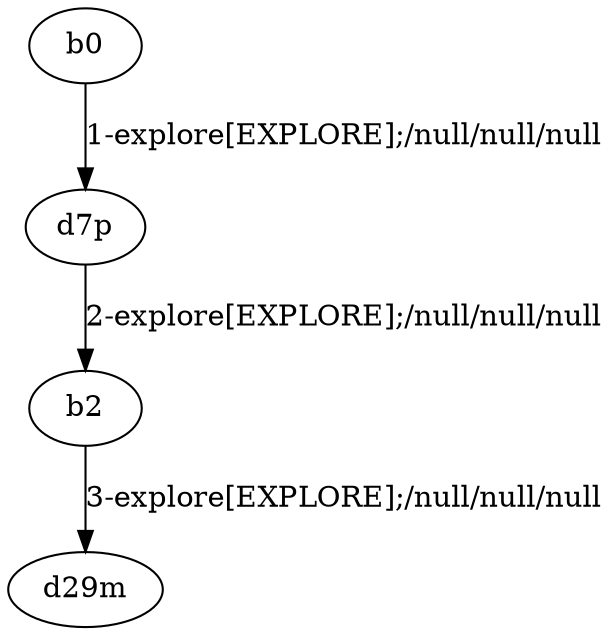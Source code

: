 # Total number of goals covered by this test: 2
# d7p --> b2
# b2 --> d29m

digraph g {
"b0" -> "d7p" [label = "1-explore[EXPLORE];/null/null/null"];
"d7p" -> "b2" [label = "2-explore[EXPLORE];/null/null/null"];
"b2" -> "d29m" [label = "3-explore[EXPLORE];/null/null/null"];
}